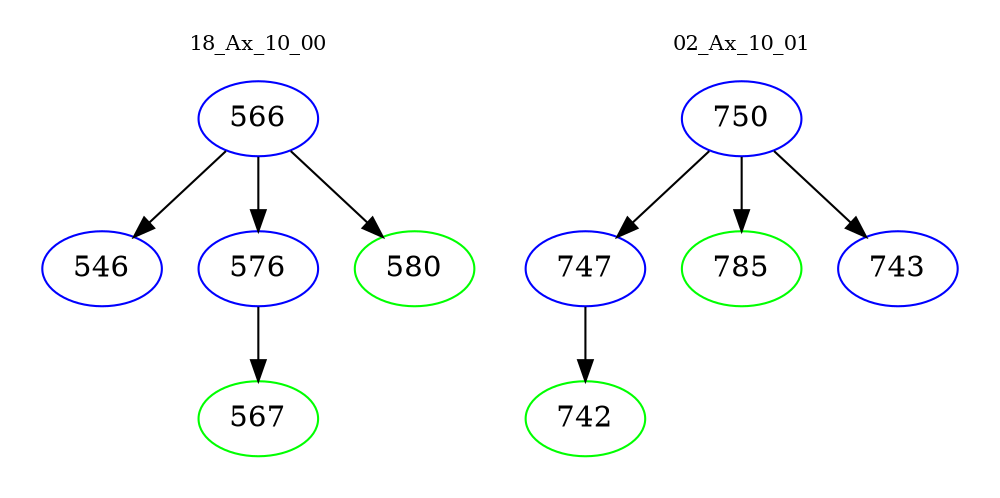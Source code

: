 digraph{
subgraph cluster_0 {
color = white
label = "18_Ax_10_00";
fontsize=10;
T0_566 [label="566", color="blue"]
T0_566 -> T0_546 [color="black"]
T0_546 [label="546", color="blue"]
T0_566 -> T0_576 [color="black"]
T0_576 [label="576", color="blue"]
T0_576 -> T0_567 [color="black"]
T0_567 [label="567", color="green"]
T0_566 -> T0_580 [color="black"]
T0_580 [label="580", color="green"]
}
subgraph cluster_1 {
color = white
label = "02_Ax_10_01";
fontsize=10;
T1_750 [label="750", color="blue"]
T1_750 -> T1_747 [color="black"]
T1_747 [label="747", color="blue"]
T1_747 -> T1_742 [color="black"]
T1_742 [label="742", color="green"]
T1_750 -> T1_785 [color="black"]
T1_785 [label="785", color="green"]
T1_750 -> T1_743 [color="black"]
T1_743 [label="743", color="blue"]
}
}
